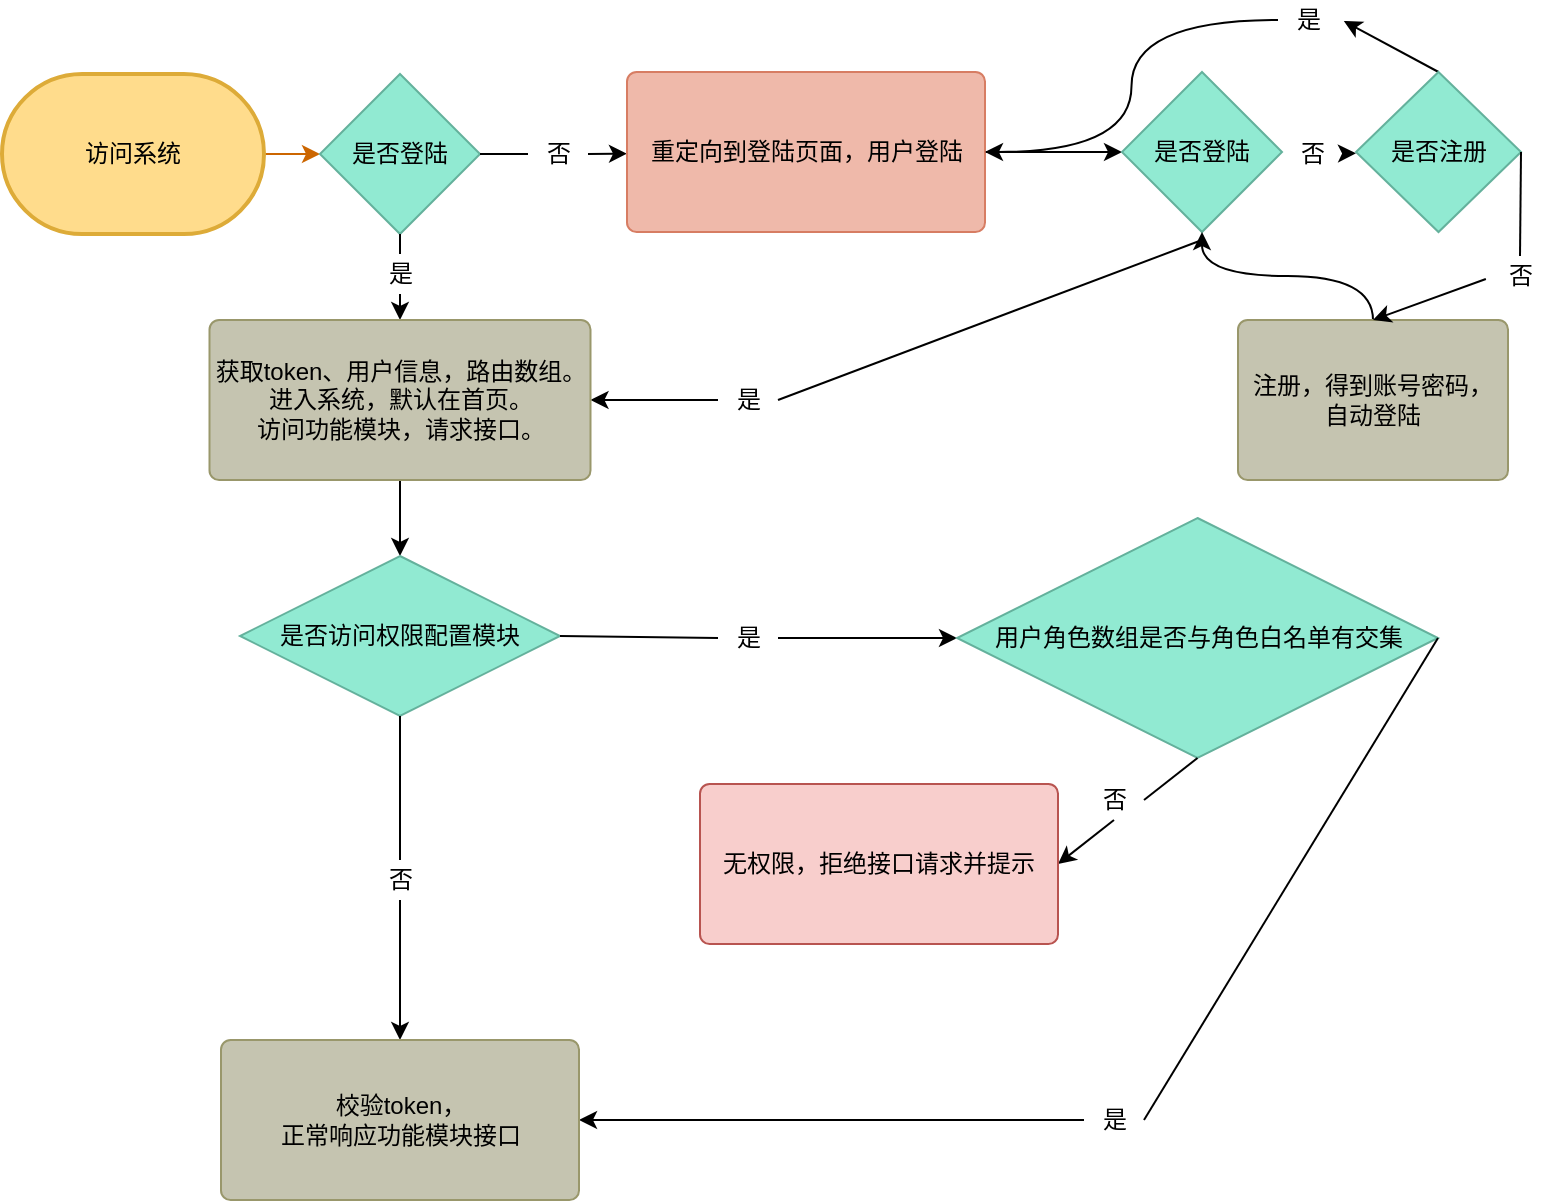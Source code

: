 <mxfile>
    <diagram id="S-dUcu8ytAQ7QXN4jVzD" name="Page-1">
        <mxGraphModel dx="799" dy="558" grid="1" gridSize="10" guides="1" tooltips="1" connect="1" arrows="1" fold="1" page="1" pageScale="1" pageWidth="850" pageHeight="1100" math="0" shadow="0">
            <root>
                <mxCell id="0"/>
                <mxCell id="1" parent="0"/>
                <mxCell id="2" style="edgeStyle=orthogonalEdgeStyle;rounded=0;orthogonalLoop=1;jettySize=auto;html=1;exitX=1;exitY=0.5;exitDx=0;exitDy=0;exitPerimeter=0;strokeColor=#CC6600;" parent="1" source="3" target="6" edge="1">
                    <mxGeometry relative="1" as="geometry"/>
                </mxCell>
                <mxCell id="3" value="访问系统" style="shape=mxgraph.flowchart.terminator;whiteSpace=wrap;html=1;fillColor=#FFDC8C;strokeColor=#DDAB38;strokeWidth=2" parent="1" vertex="1">
                    <mxGeometry x="2" y="237" width="131" height="80" as="geometry"/>
                </mxCell>
                <mxCell id="117" value="" style="edgeStyle=none;html=1;exitX=1;exitY=0.5;exitDx=0;exitDy=0;exitPerimeter=0;startArrow=none;" parent="1" source="128" target="8" edge="1">
                    <mxGeometry relative="1" as="geometry"/>
                </mxCell>
                <mxCell id="126" value="" style="edgeStyle=none;html=1;startArrow=none;" edge="1" parent="1" source="127" target="75">
                    <mxGeometry relative="1" as="geometry"/>
                </mxCell>
                <mxCell id="6" value="是否登陆" style="shape=mxgraph.flowchart.decision;whiteSpace=wrap;html=1;fillColor=#91EAD2;strokeColor=#64B19C;strokeWidth=1;" parent="1" vertex="1">
                    <mxGeometry x="161" y="237" width="80" height="80" as="geometry"/>
                </mxCell>
                <mxCell id="77" style="html=1;exitX=0;exitY=0.5;exitDx=0;exitDy=0;exitPerimeter=0;entryX=1;entryY=0.5;entryDx=0;entryDy=0;entryPerimeter=0;startArrow=none;" parent="1" source="152" target="75" edge="1">
                    <mxGeometry relative="1" as="geometry"/>
                </mxCell>
                <mxCell id="135" value="" style="html=1;exitX=1;exitY=0.5;exitDx=0;exitDy=0;exitPerimeter=0;" edge="1" parent="1" source="8" target="129">
                    <mxGeometry relative="1" as="geometry"/>
                </mxCell>
                <mxCell id="8" value="重定向到登陆页面，用户登陆" style="shape=mxgraph.flowchart.process;whiteSpace=wrap;html=1;fillColor=#EFB9AA;strokeColor=#D77D63;strokeWidth=1;" parent="1" vertex="1">
                    <mxGeometry x="314.5" y="236" width="179" height="80" as="geometry"/>
                </mxCell>
                <mxCell id="57" value="&lt;span style=&quot;color: rgba(0 , 0 , 0 , 0) ; font-family: monospace ; font-size: 0px&quot;&gt;dfdf&lt;/span&gt;" style="text;html=1;align=center;verticalAlign=middle;resizable=0;points=[];autosize=1;" parent="1" vertex="1">
                    <mxGeometry x="287" y="246" width="20" height="20" as="geometry"/>
                </mxCell>
                <mxCell id="88" style="edgeStyle=none;html=1;exitX=0.5;exitY=1;exitDx=0;exitDy=0;exitPerimeter=0;entryX=0.5;entryY=0;entryDx=0;entryDy=0;entryPerimeter=0;" parent="1" source="75" target="78" edge="1">
                    <mxGeometry relative="1" as="geometry"/>
                </mxCell>
                <mxCell id="75" value="&lt;span&gt;获取token、用户信息，&lt;/span&gt;&lt;span&gt;路由数组。&lt;/span&gt;&lt;br&gt;进入系统，默认在首页。&lt;br&gt;访问功能模块，请求接口。" style="shape=mxgraph.flowchart.process;whiteSpace=wrap;html=1;fillColor=#C5C4B0;strokeColor=#99976B;strokeWidth=1;" parent="1" vertex="1">
                    <mxGeometry x="105.75" y="360" width="190.5" height="80" as="geometry"/>
                </mxCell>
                <mxCell id="119" style="edgeStyle=none;html=1;exitX=1;exitY=0.5;exitDx=0;exitDy=0;exitPerimeter=0;entryX=0;entryY=0.5;entryDx=0;entryDy=0;entryPerimeter=0;startArrow=none;" parent="1" source="120" target="93" edge="1">
                    <mxGeometry relative="1" as="geometry"/>
                </mxCell>
                <mxCell id="121" style="edgeStyle=none;html=1;exitX=0.5;exitY=1;exitDx=0;exitDy=0;exitPerimeter=0;startArrow=none;" parent="1" source="122" target="107" edge="1">
                    <mxGeometry relative="1" as="geometry"/>
                </mxCell>
                <mxCell id="78" value="是否访问权限配置模块" style="shape=mxgraph.flowchart.decision;whiteSpace=wrap;html=1;fillColor=#91EAD2;strokeColor=#64B19C;strokeWidth=1;" parent="1" vertex="1">
                    <mxGeometry x="121" y="478" width="160" height="80" as="geometry"/>
                </mxCell>
                <mxCell id="123" style="html=1;exitX=0.5;exitY=1;exitDx=0;exitDy=0;exitPerimeter=0;entryX=1;entryY=0.5;entryDx=0;entryDy=0;entryPerimeter=0;startArrow=none;" parent="1" source="177" target="110" edge="1">
                    <mxGeometry relative="1" as="geometry"/>
                </mxCell>
                <mxCell id="93" value="用户角色数组是否与角色白名单有交集" style="shape=mxgraph.flowchart.decision;whiteSpace=wrap;html=1;fillColor=#91EAD2;strokeColor=#64B19C;strokeWidth=1;" parent="1" vertex="1">
                    <mxGeometry x="479.5" y="459" width="240.5" height="120" as="geometry"/>
                </mxCell>
                <mxCell id="109" style="html=1;entryX=1;entryY=0.5;entryDx=0;entryDy=0;entryPerimeter=0;startArrow=none;" parent="1" source="125" target="107" edge="1">
                    <mxGeometry relative="1" as="geometry"/>
                </mxCell>
                <mxCell id="107" value="校验token，&lt;br&gt;正常响应功能模块接口" style="shape=mxgraph.flowchart.process;whiteSpace=wrap;html=1;fillColor=#C5C4B0;strokeColor=#99976B;strokeWidth=1;" parent="1" vertex="1">
                    <mxGeometry x="111.5" y="720" width="179" height="80" as="geometry"/>
                </mxCell>
                <mxCell id="110" value="无权限，拒绝接口请求并提示" style="shape=mxgraph.flowchart.process;whiteSpace=wrap;html=1;fillColor=#f8cecc;strokeColor=#b85450;strokeWidth=1;" parent="1" vertex="1">
                    <mxGeometry x="351" y="592" width="179" height="80" as="geometry"/>
                </mxCell>
                <mxCell id="186" value="" style="edgeStyle=none;html=1;startArrow=none;" edge="1" parent="1" source="183" target="137">
                    <mxGeometry relative="1" as="geometry"/>
                </mxCell>
                <mxCell id="129" value="是否登陆" style="shape=mxgraph.flowchart.decision;whiteSpace=wrap;html=1;fillColor=#91EAD2;strokeColor=#64B19C;strokeWidth=1;" vertex="1" parent="1">
                    <mxGeometry x="562" y="236" width="80" height="80" as="geometry"/>
                </mxCell>
                <mxCell id="156" style="edgeStyle=orthogonalEdgeStyle;html=1;exitX=0.5;exitY=0;exitDx=0;exitDy=0;exitPerimeter=0;entryX=0.5;entryY=1;entryDx=0;entryDy=0;entryPerimeter=0;curved=1;" edge="1" parent="1" source="136" target="129">
                    <mxGeometry relative="1" as="geometry"/>
                </mxCell>
                <mxCell id="136" value="注册，得到账号密码，&lt;br&gt;自动登陆" style="shape=mxgraph.flowchart.process;whiteSpace=wrap;html=1;fillColor=#C5C4B0;strokeColor=#99976B;strokeWidth=1;" vertex="1" parent="1">
                    <mxGeometry x="620" y="360" width="135" height="80" as="geometry"/>
                </mxCell>
                <mxCell id="174" style="html=1;startArrow=none;entryX=1;entryY=0.5;entryDx=0;entryDy=0;entryPerimeter=0;edgeStyle=orthogonalEdgeStyle;curved=1;" edge="1" parent="1" source="175" target="8">
                    <mxGeometry relative="1" as="geometry">
                        <mxPoint x="500" y="276" as="targetPoint"/>
                    </mxGeometry>
                </mxCell>
                <mxCell id="179" style="edgeStyle=none;html=1;exitX=-0.069;exitY=0.575;exitDx=0;exitDy=0;exitPerimeter=0;entryX=0.5;entryY=0;entryDx=0;entryDy=0;entryPerimeter=0;startArrow=none;" edge="1" parent="1" source="181" target="136">
                    <mxGeometry relative="1" as="geometry"/>
                </mxCell>
                <mxCell id="188" style="html=1;exitX=0.5;exitY=0;exitDx=0;exitDy=0;exitPerimeter=0;entryX=1.097;entryY=0.525;entryDx=0;entryDy=0;entryPerimeter=0;" edge="1" parent="1" source="137" target="175">
                    <mxGeometry relative="1" as="geometry"/>
                </mxCell>
                <mxCell id="137" value="是否注册" style="shape=mxgraph.flowchart.decision;whiteSpace=wrap;html=1;fillColor=#91EAD2;strokeColor=#64B19C;strokeWidth=1;" vertex="1" parent="1">
                    <mxGeometry x="679" y="236" width="82.5" height="80" as="geometry"/>
                </mxCell>
                <mxCell id="152" value="是" style="text;html=1;align=center;verticalAlign=middle;resizable=0;points=[];autosize=1;strokeColor=none;fillColor=none;" vertex="1" parent="1">
                    <mxGeometry x="360" y="390" width="30" height="20" as="geometry"/>
                </mxCell>
                <mxCell id="153" value="" style="html=1;entryX=1;entryY=0.5;entryDx=0;entryDy=0;entryPerimeter=0;endArrow=none;" edge="1" parent="1" target="152">
                    <mxGeometry relative="1" as="geometry">
                        <mxPoint x="602" y="320" as="sourcePoint"/>
                        <mxPoint x="296.25" y="400" as="targetPoint"/>
                    </mxGeometry>
                </mxCell>
                <mxCell id="120" value="是" style="text;html=1;align=center;verticalAlign=middle;resizable=0;points=[];autosize=1;strokeColor=none;fillColor=none;" parent="1" vertex="1">
                    <mxGeometry x="360" y="509" width="30" height="20" as="geometry"/>
                </mxCell>
                <mxCell id="162" value="" style="edgeStyle=none;html=1;exitX=1;exitY=0.5;exitDx=0;exitDy=0;exitPerimeter=0;entryX=0;entryY=0.5;entryDx=0;entryDy=0;entryPerimeter=0;endArrow=none;" edge="1" parent="1" source="78" target="120">
                    <mxGeometry relative="1" as="geometry">
                        <mxPoint x="281" y="518" as="sourcePoint"/>
                        <mxPoint x="479.5" y="519" as="targetPoint"/>
                    </mxGeometry>
                </mxCell>
                <mxCell id="127" value="是" style="text;html=1;align=center;verticalAlign=middle;resizable=0;points=[];autosize=1;strokeColor=none;fillColor=none;" vertex="1" parent="1">
                    <mxGeometry x="186" y="327" width="30" height="20" as="geometry"/>
                </mxCell>
                <mxCell id="163" value="" style="edgeStyle=none;html=1;endArrow=none;" edge="1" parent="1" source="6" target="127">
                    <mxGeometry relative="1" as="geometry">
                        <mxPoint x="201" y="317" as="sourcePoint"/>
                        <mxPoint x="201" y="360" as="targetPoint"/>
                    </mxGeometry>
                </mxCell>
                <mxCell id="128" value="否" style="text;html=1;align=center;verticalAlign=middle;resizable=0;points=[];autosize=1;strokeColor=none;fillColor=none;" vertex="1" parent="1">
                    <mxGeometry x="265" y="267" width="30" height="20" as="geometry"/>
                </mxCell>
                <mxCell id="164" value="" style="edgeStyle=none;html=1;exitX=1;exitY=0.5;exitDx=0;exitDy=0;exitPerimeter=0;endArrow=none;" edge="1" parent="1" source="6" target="128">
                    <mxGeometry relative="1" as="geometry">
                        <mxPoint x="241" y="277" as="sourcePoint"/>
                        <mxPoint x="314.5" y="276.549" as="targetPoint"/>
                    </mxGeometry>
                </mxCell>
                <mxCell id="122" value="否" style="text;html=1;align=center;verticalAlign=middle;resizable=0;points=[];autosize=1;strokeColor=none;fillColor=none;" parent="1" vertex="1">
                    <mxGeometry x="186" y="630" width="30" height="20" as="geometry"/>
                </mxCell>
                <mxCell id="165" value="" style="edgeStyle=none;html=1;exitX=0.5;exitY=1;exitDx=0;exitDy=0;exitPerimeter=0;endArrow=none;" edge="1" parent="1" source="78" target="122">
                    <mxGeometry relative="1" as="geometry">
                        <mxPoint x="201" y="558" as="sourcePoint"/>
                        <mxPoint x="201" y="720" as="targetPoint"/>
                    </mxGeometry>
                </mxCell>
                <mxCell id="125" value="是" style="text;html=1;align=center;verticalAlign=middle;resizable=0;points=[];autosize=1;strokeColor=none;fillColor=none;" parent="1" vertex="1">
                    <mxGeometry x="543" y="750" width="30" height="20" as="geometry"/>
                </mxCell>
                <mxCell id="166" value="" style="html=1;exitX=1;exitY=0.5;exitDx=0;exitDy=0;exitPerimeter=0;entryX=1;entryY=0.5;entryDx=0;entryDy=0;entryPerimeter=0;endArrow=none;" edge="1" parent="1" source="93" target="125">
                    <mxGeometry relative="1" as="geometry">
                        <mxPoint x="720" y="519" as="sourcePoint"/>
                        <mxPoint x="290.5" y="760" as="targetPoint"/>
                    </mxGeometry>
                </mxCell>
                <mxCell id="175" value="是" style="text;html=1;align=center;verticalAlign=middle;resizable=0;points=[];autosize=1;strokeColor=none;fillColor=none;" vertex="1" parent="1">
                    <mxGeometry x="640" y="200" width="30" height="20" as="geometry"/>
                </mxCell>
                <mxCell id="177" value="否" style="text;html=1;align=center;verticalAlign=middle;resizable=0;points=[];autosize=1;strokeColor=none;fillColor=none;" vertex="1" parent="1">
                    <mxGeometry x="543" y="590" width="30" height="20" as="geometry"/>
                </mxCell>
                <mxCell id="178" value="" style="html=1;exitX=0.5;exitY=1;exitDx=0;exitDy=0;exitPerimeter=0;entryX=1;entryY=0.5;entryDx=0;entryDy=0;entryPerimeter=0;endArrow=none;" edge="1" parent="1" source="93" target="177">
                    <mxGeometry relative="1" as="geometry">
                        <mxPoint x="599.75" y="579" as="sourcePoint"/>
                        <mxPoint x="530" y="632" as="targetPoint"/>
                    </mxGeometry>
                </mxCell>
                <mxCell id="181" value="否" style="text;html=1;align=center;verticalAlign=middle;resizable=0;points=[];autosize=1;strokeColor=none;fillColor=none;" vertex="1" parent="1">
                    <mxGeometry x="746" y="328" width="30" height="20" as="geometry"/>
                </mxCell>
                <mxCell id="182" value="" style="edgeStyle=none;html=1;exitX=1;exitY=0.5;exitDx=0;exitDy=0;exitPerimeter=0;entryX=0.5;entryY=0;entryDx=0;entryDy=0;entryPerimeter=0;endArrow=none;" edge="1" parent="1" source="137" target="181">
                    <mxGeometry relative="1" as="geometry">
                        <mxPoint x="761.5" y="276" as="sourcePoint"/>
                        <mxPoint x="687.5" y="360" as="targetPoint"/>
                    </mxGeometry>
                </mxCell>
                <mxCell id="183" value="否" style="text;html=1;align=center;verticalAlign=middle;resizable=0;points=[];autosize=1;strokeColor=none;fillColor=none;" vertex="1" parent="1">
                    <mxGeometry x="642" y="267" width="30" height="20" as="geometry"/>
                </mxCell>
                <mxCell id="187" value="" style="edgeStyle=none;html=1;endArrow=none;" edge="1" parent="1" source="129" target="183">
                    <mxGeometry relative="1" as="geometry">
                        <mxPoint x="642" y="276" as="sourcePoint"/>
                        <mxPoint x="679" y="276" as="targetPoint"/>
                    </mxGeometry>
                </mxCell>
            </root>
        </mxGraphModel>
    </diagram>
</mxfile>